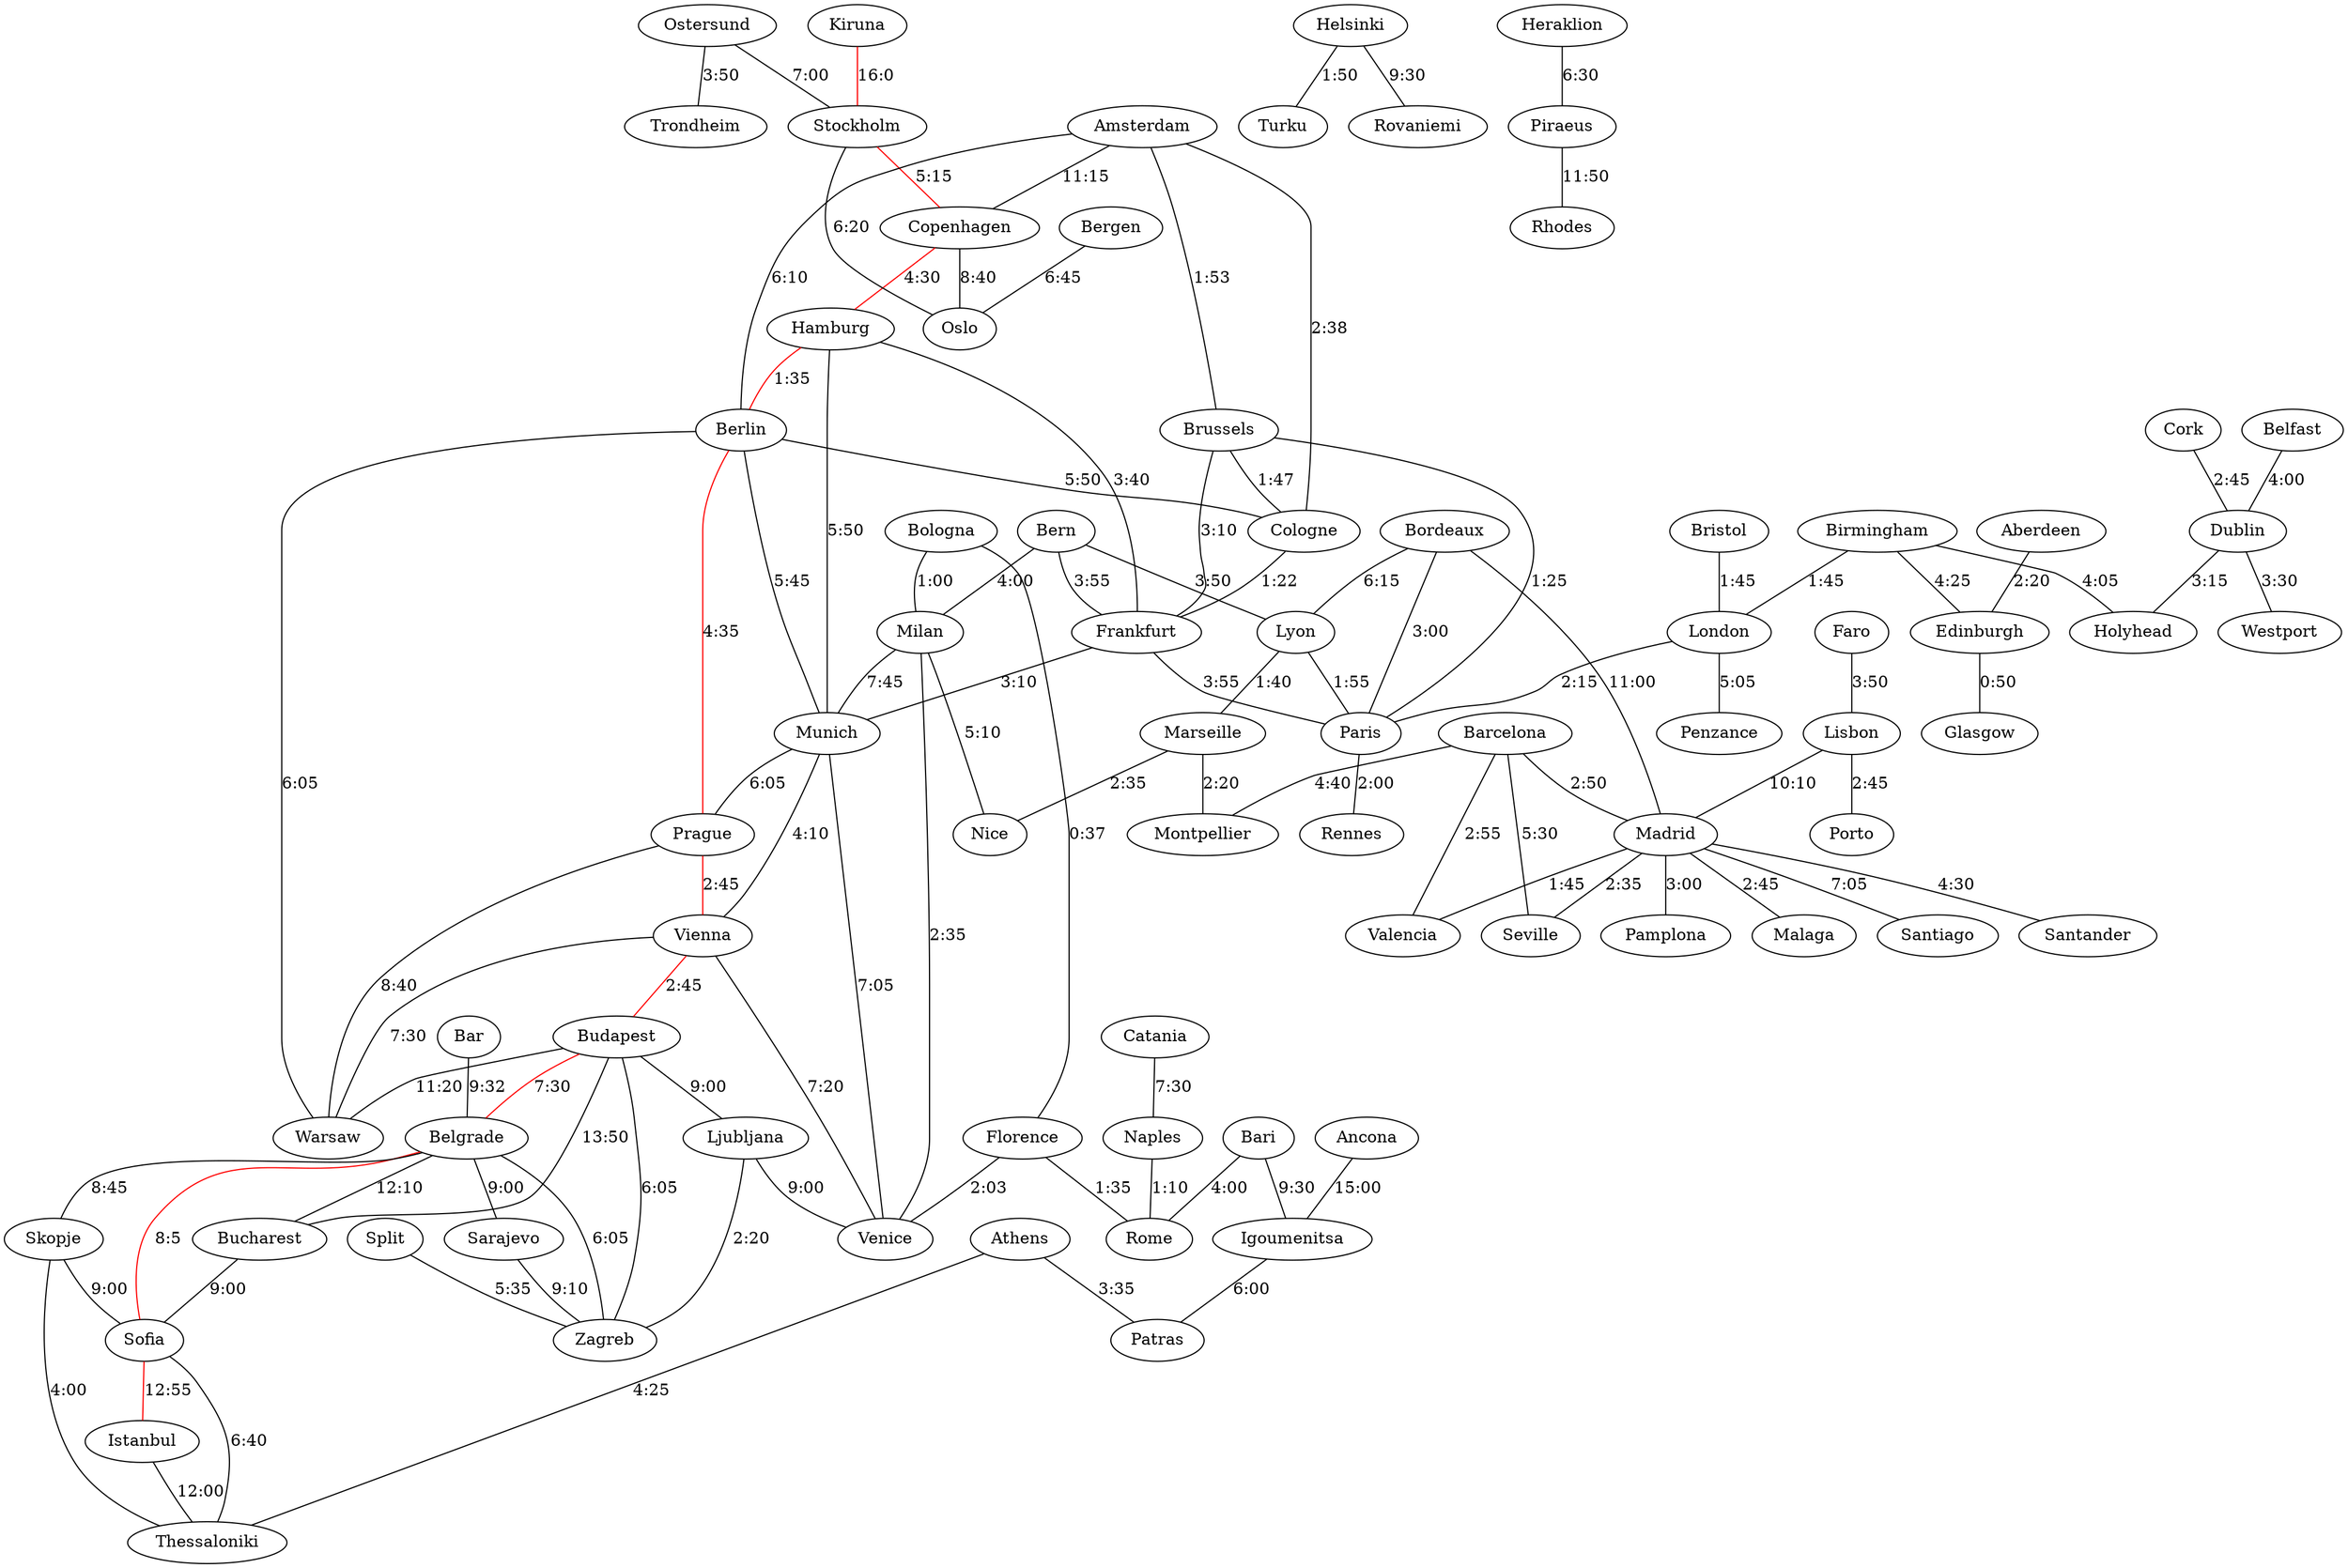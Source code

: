 graph {
	Kiruna--Stockholm [color=red, label="16:0"]
	Stockholm--Copenhagen [color=red, label="5:15"]
	Copenhagen--Hamburg [color=red, label="4:30"]
	Hamburg--Berlin [color=red, label="1:35"]
	Berlin--Prague [color=red, label="4:35"]
	Prague--Vienna [color=red, label="2:45"]
	Vienna--Budapest [color=red, label="2:45"]
	Budapest--Belgrade [color=red, label="7:30"]
	Belgrade--Sofia [color=red, label="8:5"]
	Sofia--Istanbul [color=red, label="12:55"]
	Aberdeen--Edinburgh [label="2:20"]
	Amsterdam--Copenhagen [label="11:15"]
	Amsterdam--Berlin [label="6:10"]
	Amsterdam--Cologne [label="2:38"]
	Amsterdam--Brussels [label="1:53"]
	Ancona--Igoumenitsa [label="15:00"]
	Athens--Thessaloniki [label="4:25"]
	Athens--Patras [label="3:35"]
	Bar--Belgrade [label="9:32"]
	Barcelona--Montpellier [label="4:40"]
	Barcelona--Madrid [label="2:50"]
	Barcelona--Valencia [label="2:55"]
	Barcelona--Seville [label="5:30"]
	Bari--Rome [label="4:00"]
	Bari--Igoumenitsa [label="9:30"]
	Belfast--Dublin [label="4:00"]
	Belgrade--Bucharest [label="12:10"]
	Belgrade--Skopje [label="8:45"]
	Belgrade--Sarajevo [label="9:00"]
	Belgrade--Zagreb [label="6:05"]
	Bergen--Oslo [label="6:45"]
	Berlin--Warsaw [label="6:05"]
	Berlin--Munich [label="5:45"]
	Berlin--Cologne [label="5:50"]
	Bern--Milan [label="4:00"]
	Bern--Lyon [label="3:50"]
	Bern--Frankfurt [label="3:55"]
	Birmingham--London [label="1:45"]
	Birmingham--Holyhead [label="4:05"]
	Birmingham--Edinburgh [label="4:25"]
	Bologna--Florence [label="0:37"]
	Bologna--Milan [label="1:00"]
	Bordeaux--Lyon [label="6:15"]
	Bordeaux--Madrid [label="11:00"]
	Bordeaux--Paris [label="3:00"]
	Bristol--London [label="1:45"]
	Brussels--Cologne [label="1:47"]
	Brussels--Frankfurt [label="3:10"]
	Brussels--Paris [label="1:25"]
	Bucharest--Budapest [label="13:50"]
	Bucharest--Sofia [label="9:00"]
	Budapest--Zagreb [label="6:05"]
	Budapest--Ljubljana [label="9:00"]
	Budapest--Warsaw [label="11:20"]
	Catania--Naples [label="7:30"]
	Cologne--Frankfurt [label="1:22"]
	Copenhagen--Oslo [label="8:40"]
	Cork--Dublin [label="2:45"]
	Dublin--Westport [label="3:30"]
	Dublin--Holyhead [label="3:15"]
	Edinburgh--Glasgow [label="0:50"]
	Faro--Lisbon [label="3:50"]
	Florence--Venice [label="2:03"]
	Florence--Rome [label="1:35"]
	Frankfurt--Munich [label="3:10"]
	Frankfurt--Paris [label="3:55"]
	Frankfurt--Hamburg [label="3:40"]
	Hamburg--Munich [label="5:50"]
	Helsinki--Turku [label="1:50"]
	Helsinki--Rovaniemi [label="9:30"]
	Heraklion--Piraeus [label="6:30"]
	Igoumenitsa--Patras [label="6:00"]
	Istanbul--Thessaloniki [label="12:00"]
	Lisbon--Porto [label="2:45"]
	Lisbon--Madrid [label="10:10"]
	Ljubljana--Zagreb [label="2:20"]
	Ljubljana--Venice [label="9:00"]
	London--Paris [label="2:15"]
	London--Penzance [label="5:05"]
	Lyon--Marseille [label="1:40"]
	Lyon--Paris [label="1:55"]
	Madrid--Pamplona [label="3:00"]
	Madrid--Valencia [label="1:45"]
	Madrid--Malaga [label="2:45"]
	Madrid--Seville [label="2:35"]
	Madrid--Santiago [label="7:05"]
	Madrid--Santander [label="4:30"]
	Marseille--Montpellier [label="2:20"]
	Marseille--Nice [label="2:35"]
	Milan--Venice [label="2:35"]
	Milan--Nice [label="5:10"]
	Milan--Munich [label="7:45"]
	Munich--Venice [label="7:05"]
	Munich--Vienna [label="4:10"]
	Munich--Prague [label="6:05"]
	Naples--Rome [label="1:10"]
	Oslo--Stockholm [label="6:20"]
	Ostersund--Trondheim [label="3:50"]
	Ostersund--Stockholm [label="7:00"]
	Paris--Rennes [label="2:00"]
	Piraeus--Rhodes [label="11:50"]
	Prague--Warsaw [label="8:40"]
	Sarajevo--Zagreb [label="9:10"]
	Skopje--Sofia [label="9:00"]
	Skopje--Thessaloniki [label="4:00"]
	Sofia--Thessaloniki [label="6:40"]
	Split--Zagreb [label="5:35"]
	Venice--Vienna [label="7:20"]
	Vienna--Warsaw [label="7:30"]
}